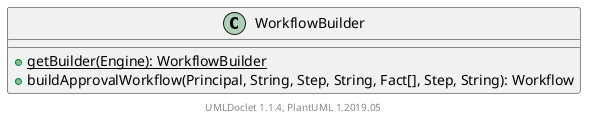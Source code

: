 @startuml

    class WorkflowBuilder [[WorkflowBuilder.html]] {
        {static} +getBuilder(Engine): WorkflowBuilder
        +buildApprovalWorkflow(Principal, String, Step, String, Fact[], Step, String): Workflow
    }


    center footer UMLDoclet 1.1.4, PlantUML 1.2019.05
@enduml
